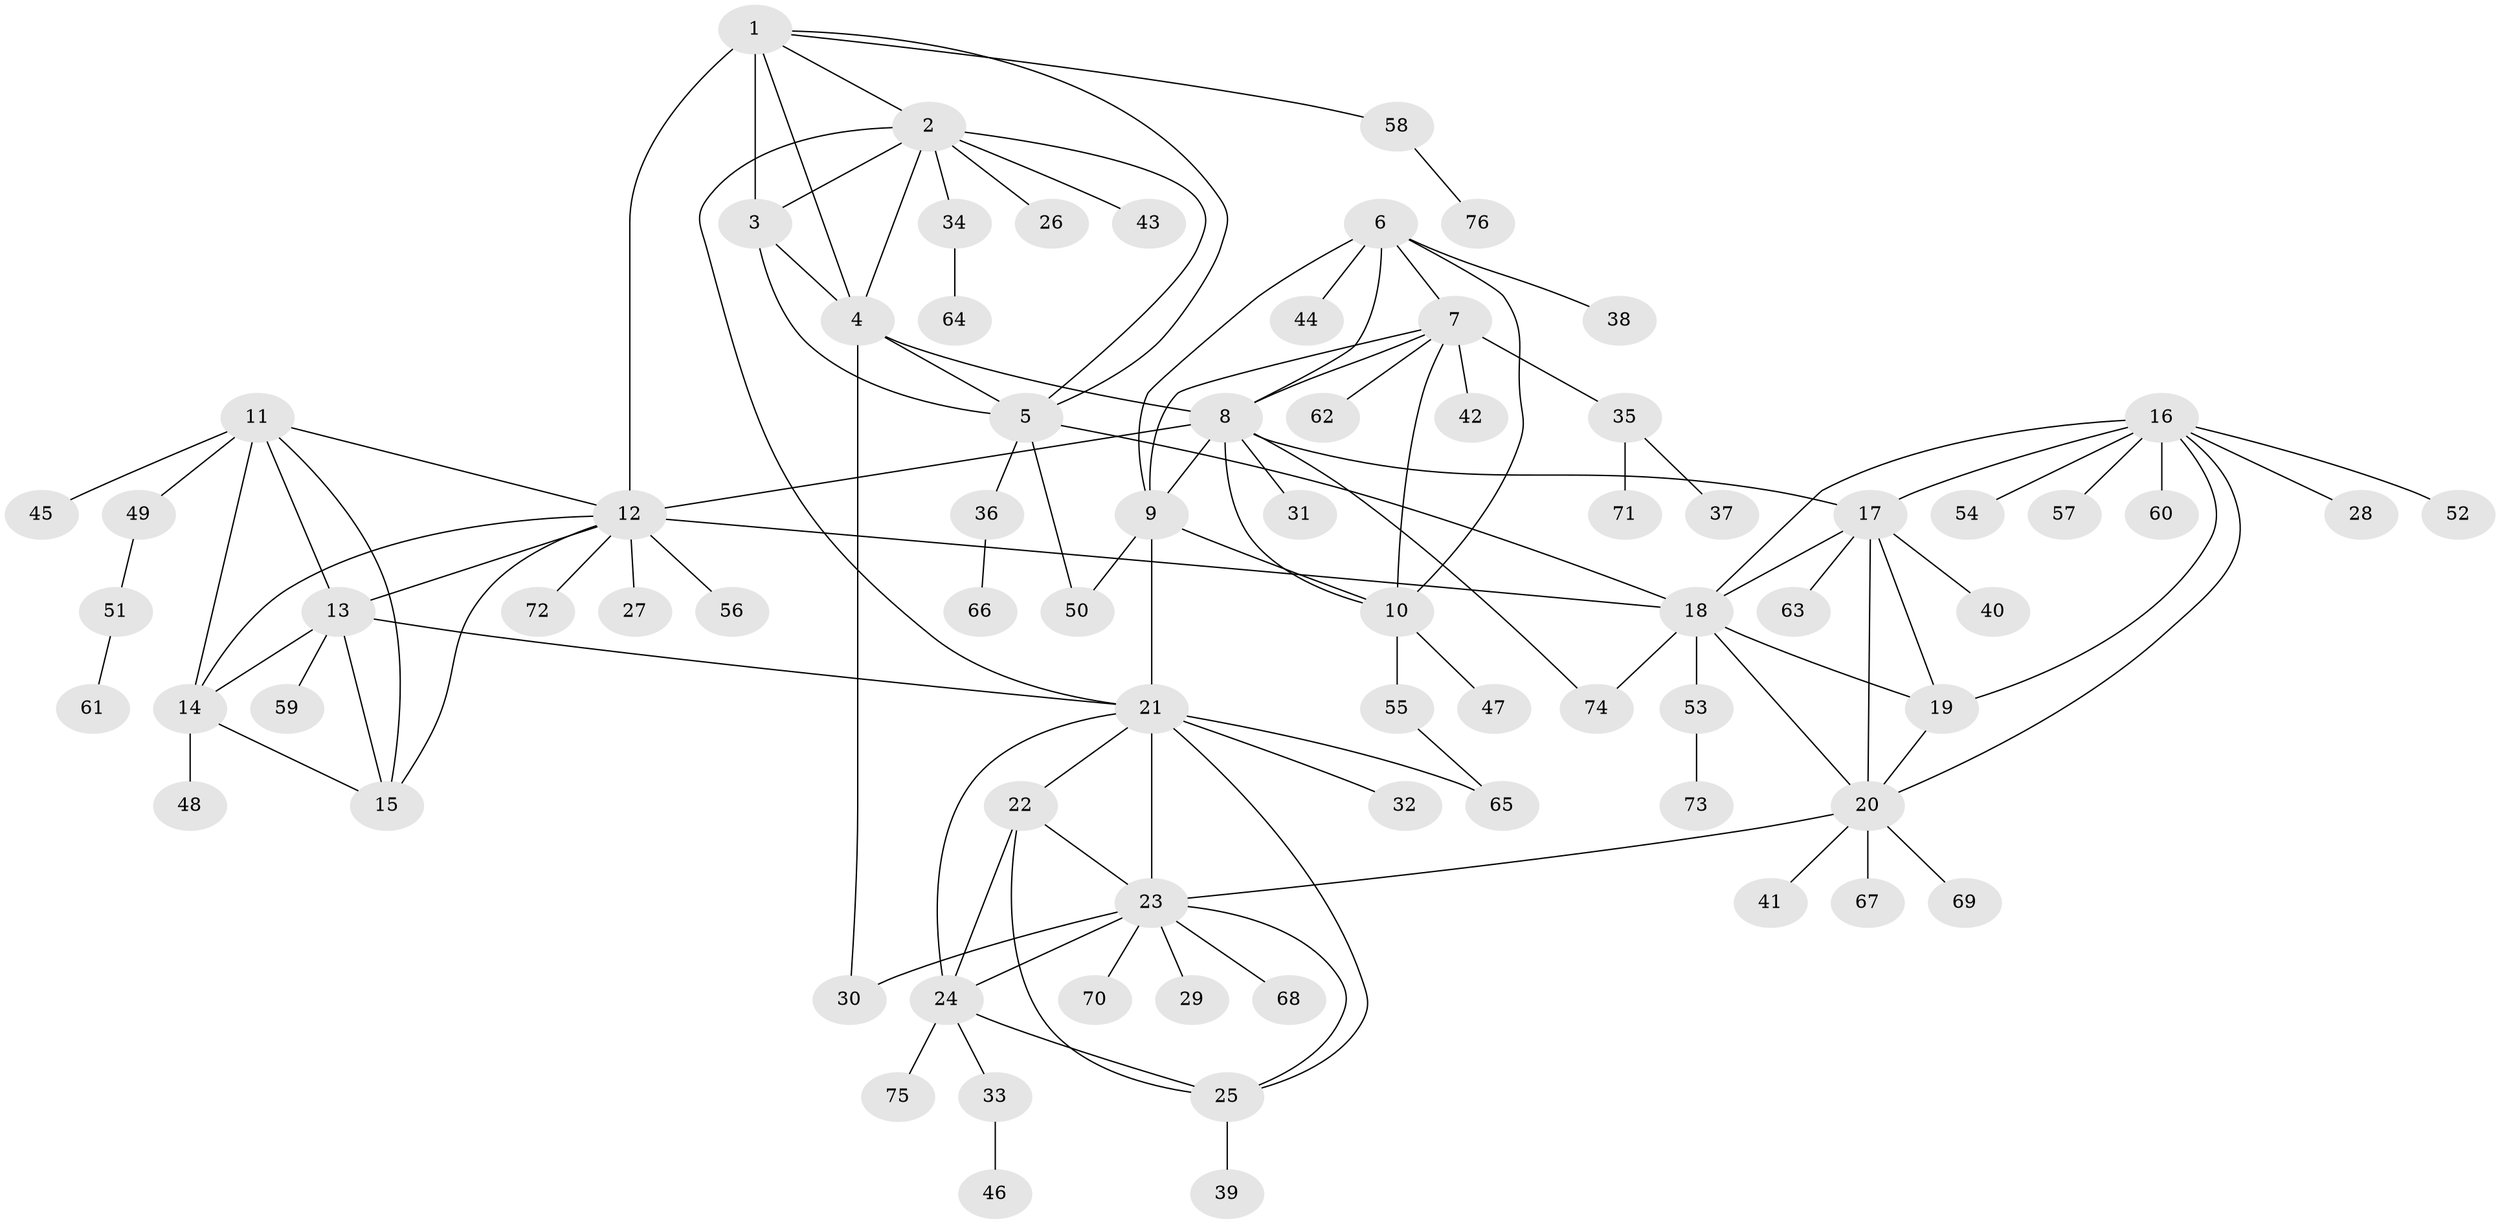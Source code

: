 // original degree distribution, {6: 0.027777777777777776, 9: 0.027777777777777776, 8: 0.046296296296296294, 7: 0.06481481481481481, 11: 0.009259259259259259, 12: 0.009259259259259259, 4: 0.018518518518518517, 10: 0.018518518518518517, 5: 0.009259259259259259, 1: 0.5648148148148148, 2: 0.17592592592592593, 3: 0.027777777777777776}
// Generated by graph-tools (version 1.1) at 2025/52/03/04/25 22:52:22]
// undirected, 76 vertices, 115 edges
graph export_dot {
  node [color=gray90,style=filled];
  1;
  2;
  3;
  4;
  5;
  6;
  7;
  8;
  9;
  10;
  11;
  12;
  13;
  14;
  15;
  16;
  17;
  18;
  19;
  20;
  21;
  22;
  23;
  24;
  25;
  26;
  27;
  28;
  29;
  30;
  31;
  32;
  33;
  34;
  35;
  36;
  37;
  38;
  39;
  40;
  41;
  42;
  43;
  44;
  45;
  46;
  47;
  48;
  49;
  50;
  51;
  52;
  53;
  54;
  55;
  56;
  57;
  58;
  59;
  60;
  61;
  62;
  63;
  64;
  65;
  66;
  67;
  68;
  69;
  70;
  71;
  72;
  73;
  74;
  75;
  76;
  1 -- 2 [weight=1.0];
  1 -- 3 [weight=4.0];
  1 -- 4 [weight=1.0];
  1 -- 5 [weight=1.0];
  1 -- 12 [weight=1.0];
  1 -- 58 [weight=1.0];
  2 -- 3 [weight=1.0];
  2 -- 4 [weight=1.0];
  2 -- 5 [weight=1.0];
  2 -- 21 [weight=1.0];
  2 -- 26 [weight=1.0];
  2 -- 34 [weight=1.0];
  2 -- 43 [weight=1.0];
  3 -- 4 [weight=1.0];
  3 -- 5 [weight=1.0];
  4 -- 5 [weight=1.0];
  4 -- 8 [weight=1.0];
  4 -- 30 [weight=1.0];
  5 -- 18 [weight=1.0];
  5 -- 36 [weight=1.0];
  5 -- 50 [weight=1.0];
  6 -- 7 [weight=1.0];
  6 -- 8 [weight=1.0];
  6 -- 9 [weight=1.0];
  6 -- 10 [weight=1.0];
  6 -- 38 [weight=1.0];
  6 -- 44 [weight=1.0];
  7 -- 8 [weight=1.0];
  7 -- 9 [weight=1.0];
  7 -- 10 [weight=1.0];
  7 -- 35 [weight=1.0];
  7 -- 42 [weight=1.0];
  7 -- 62 [weight=1.0];
  8 -- 9 [weight=1.0];
  8 -- 10 [weight=1.0];
  8 -- 12 [weight=2.0];
  8 -- 17 [weight=1.0];
  8 -- 31 [weight=1.0];
  8 -- 74 [weight=1.0];
  9 -- 10 [weight=1.0];
  9 -- 21 [weight=1.0];
  9 -- 50 [weight=1.0];
  10 -- 47 [weight=1.0];
  10 -- 55 [weight=1.0];
  11 -- 12 [weight=1.0];
  11 -- 13 [weight=1.0];
  11 -- 14 [weight=1.0];
  11 -- 15 [weight=1.0];
  11 -- 45 [weight=1.0];
  11 -- 49 [weight=1.0];
  12 -- 13 [weight=1.0];
  12 -- 14 [weight=1.0];
  12 -- 15 [weight=1.0];
  12 -- 18 [weight=1.0];
  12 -- 27 [weight=1.0];
  12 -- 56 [weight=1.0];
  12 -- 72 [weight=1.0];
  13 -- 14 [weight=1.0];
  13 -- 15 [weight=1.0];
  13 -- 21 [weight=1.0];
  13 -- 59 [weight=1.0];
  14 -- 15 [weight=1.0];
  14 -- 48 [weight=1.0];
  16 -- 17 [weight=1.0];
  16 -- 18 [weight=1.0];
  16 -- 19 [weight=1.0];
  16 -- 20 [weight=1.0];
  16 -- 28 [weight=1.0];
  16 -- 52 [weight=1.0];
  16 -- 54 [weight=1.0];
  16 -- 57 [weight=1.0];
  16 -- 60 [weight=1.0];
  17 -- 18 [weight=1.0];
  17 -- 19 [weight=1.0];
  17 -- 20 [weight=1.0];
  17 -- 40 [weight=1.0];
  17 -- 63 [weight=1.0];
  18 -- 19 [weight=1.0];
  18 -- 20 [weight=1.0];
  18 -- 53 [weight=1.0];
  18 -- 74 [weight=1.0];
  19 -- 20 [weight=1.0];
  20 -- 23 [weight=1.0];
  20 -- 41 [weight=1.0];
  20 -- 67 [weight=1.0];
  20 -- 69 [weight=1.0];
  21 -- 22 [weight=1.0];
  21 -- 23 [weight=1.0];
  21 -- 24 [weight=1.0];
  21 -- 25 [weight=1.0];
  21 -- 32 [weight=1.0];
  21 -- 65 [weight=1.0];
  22 -- 23 [weight=1.0];
  22 -- 24 [weight=1.0];
  22 -- 25 [weight=1.0];
  23 -- 24 [weight=1.0];
  23 -- 25 [weight=1.0];
  23 -- 29 [weight=1.0];
  23 -- 30 [weight=1.0];
  23 -- 68 [weight=1.0];
  23 -- 70 [weight=1.0];
  24 -- 25 [weight=1.0];
  24 -- 33 [weight=1.0];
  24 -- 75 [weight=1.0];
  25 -- 39 [weight=1.0];
  33 -- 46 [weight=1.0];
  34 -- 64 [weight=1.0];
  35 -- 37 [weight=1.0];
  35 -- 71 [weight=1.0];
  36 -- 66 [weight=1.0];
  49 -- 51 [weight=1.0];
  51 -- 61 [weight=1.0];
  53 -- 73 [weight=1.0];
  55 -- 65 [weight=1.0];
  58 -- 76 [weight=1.0];
}
